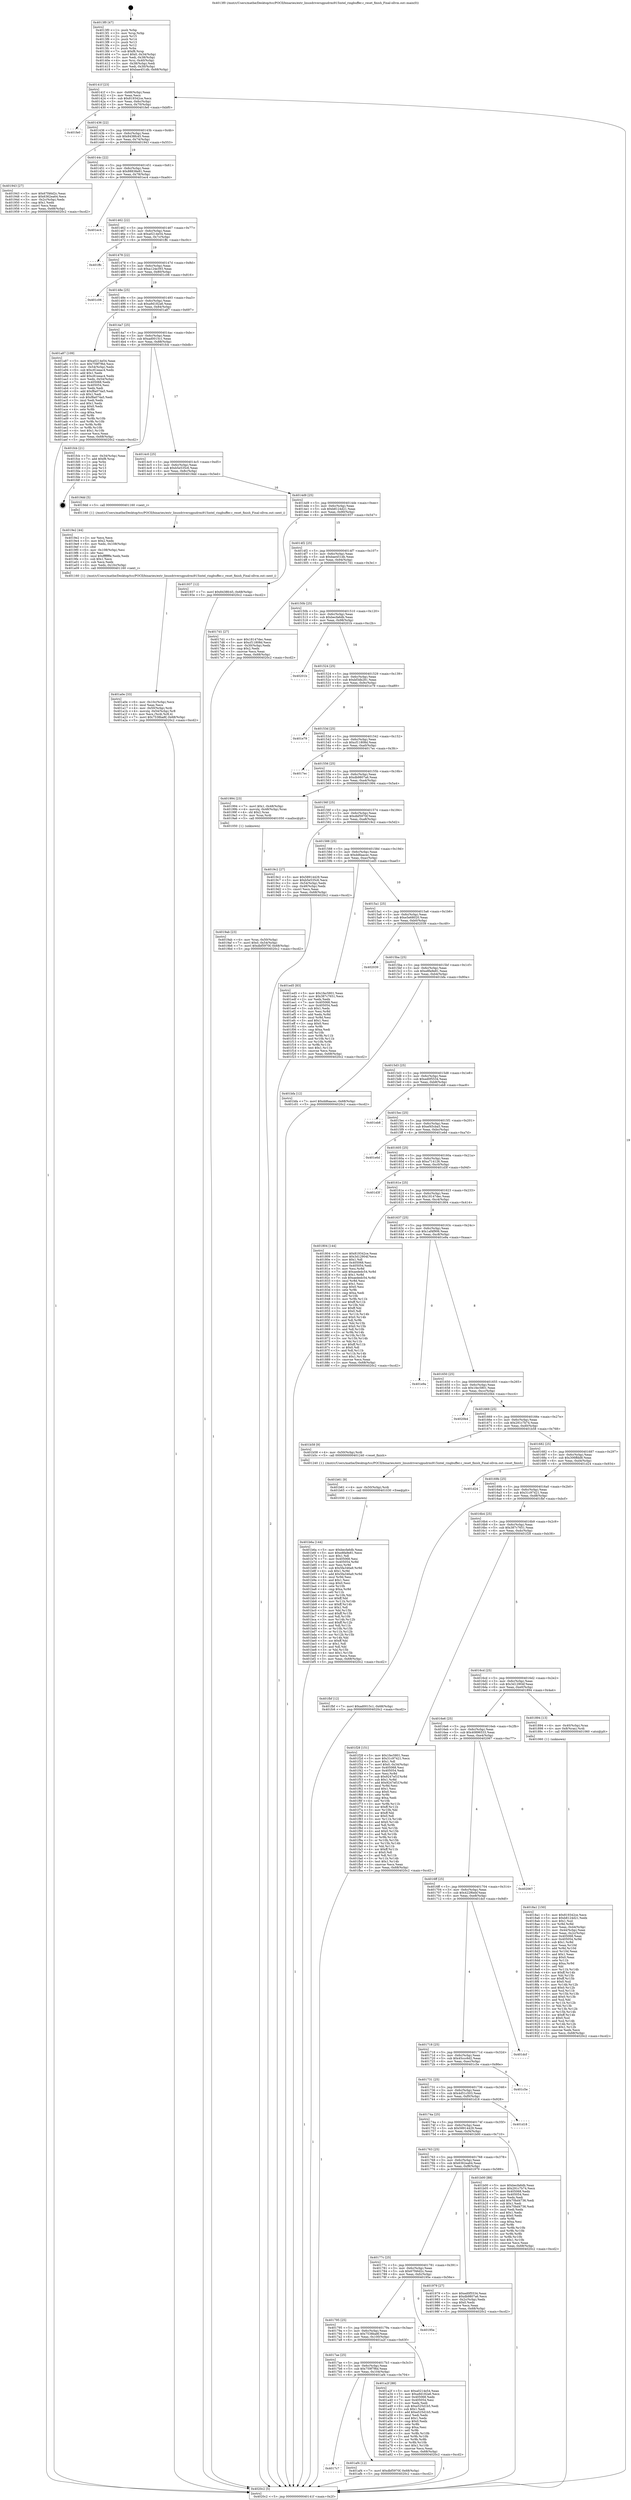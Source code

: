 digraph "0x4013f0" {
  label = "0x4013f0 (/mnt/c/Users/mathe/Desktop/tcc/POCII/binaries/extr_linuxdriversgpudrmi915intel_ringbuffer.c_reset_finish_Final-ollvm.out::main(0))"
  labelloc = "t"
  node[shape=record]

  Entry [label="",width=0.3,height=0.3,shape=circle,fillcolor=black,style=filled]
  "0x40141f" [label="{
     0x40141f [23]\l
     | [instrs]\l
     &nbsp;&nbsp;0x40141f \<+3\>: mov -0x68(%rbp),%eax\l
     &nbsp;&nbsp;0x401422 \<+2\>: mov %eax,%ecx\l
     &nbsp;&nbsp;0x401424 \<+6\>: sub $0x819342ce,%ecx\l
     &nbsp;&nbsp;0x40142a \<+3\>: mov %eax,-0x6c(%rbp)\l
     &nbsp;&nbsp;0x40142d \<+3\>: mov %ecx,-0x70(%rbp)\l
     &nbsp;&nbsp;0x401430 \<+6\>: je 0000000000401fe0 \<main+0xbf0\>\l
  }"]
  "0x401fe0" [label="{
     0x401fe0\l
  }", style=dashed]
  "0x401436" [label="{
     0x401436 [22]\l
     | [instrs]\l
     &nbsp;&nbsp;0x401436 \<+5\>: jmp 000000000040143b \<main+0x4b\>\l
     &nbsp;&nbsp;0x40143b \<+3\>: mov -0x6c(%rbp),%eax\l
     &nbsp;&nbsp;0x40143e \<+5\>: sub $0x8438fc45,%eax\l
     &nbsp;&nbsp;0x401443 \<+3\>: mov %eax,-0x74(%rbp)\l
     &nbsp;&nbsp;0x401446 \<+6\>: je 0000000000401943 \<main+0x553\>\l
  }"]
  Exit [label="",width=0.3,height=0.3,shape=circle,fillcolor=black,style=filled,peripheries=2]
  "0x401943" [label="{
     0x401943 [27]\l
     | [instrs]\l
     &nbsp;&nbsp;0x401943 \<+5\>: mov $0x67f46d2c,%eax\l
     &nbsp;&nbsp;0x401948 \<+5\>: mov $0x6362ea64,%ecx\l
     &nbsp;&nbsp;0x40194d \<+3\>: mov -0x2c(%rbp),%edx\l
     &nbsp;&nbsp;0x401950 \<+3\>: cmp $0x1,%edx\l
     &nbsp;&nbsp;0x401953 \<+3\>: cmovl %ecx,%eax\l
     &nbsp;&nbsp;0x401956 \<+3\>: mov %eax,-0x68(%rbp)\l
     &nbsp;&nbsp;0x401959 \<+5\>: jmp 00000000004020c2 \<main+0xcd2\>\l
  }"]
  "0x40144c" [label="{
     0x40144c [22]\l
     | [instrs]\l
     &nbsp;&nbsp;0x40144c \<+5\>: jmp 0000000000401451 \<main+0x61\>\l
     &nbsp;&nbsp;0x401451 \<+3\>: mov -0x6c(%rbp),%eax\l
     &nbsp;&nbsp;0x401454 \<+5\>: sub $0x88838e81,%eax\l
     &nbsp;&nbsp;0x401459 \<+3\>: mov %eax,-0x78(%rbp)\l
     &nbsp;&nbsp;0x40145c \<+6\>: je 0000000000401ec4 \<main+0xad4\>\l
  }"]
  "0x401b6a" [label="{
     0x401b6a [144]\l
     | [instrs]\l
     &nbsp;&nbsp;0x401b6a \<+5\>: mov $0xbecfa6db,%eax\l
     &nbsp;&nbsp;0x401b6f \<+5\>: mov $0xe8fa9e81,%ecx\l
     &nbsp;&nbsp;0x401b74 \<+2\>: mov $0x1,%dl\l
     &nbsp;&nbsp;0x401b76 \<+7\>: mov 0x405068,%esi\l
     &nbsp;&nbsp;0x401b7d \<+8\>: mov 0x405054,%r8d\l
     &nbsp;&nbsp;0x401b85 \<+3\>: mov %esi,%r9d\l
     &nbsp;&nbsp;0x401b88 \<+7\>: sub $0x5fa346a9,%r9d\l
     &nbsp;&nbsp;0x401b8f \<+4\>: sub $0x1,%r9d\l
     &nbsp;&nbsp;0x401b93 \<+7\>: add $0x5fa346a9,%r9d\l
     &nbsp;&nbsp;0x401b9a \<+4\>: imul %r9d,%esi\l
     &nbsp;&nbsp;0x401b9e \<+3\>: and $0x1,%esi\l
     &nbsp;&nbsp;0x401ba1 \<+3\>: cmp $0x0,%esi\l
     &nbsp;&nbsp;0x401ba4 \<+4\>: sete %r10b\l
     &nbsp;&nbsp;0x401ba8 \<+4\>: cmp $0xa,%r8d\l
     &nbsp;&nbsp;0x401bac \<+4\>: setl %r11b\l
     &nbsp;&nbsp;0x401bb0 \<+3\>: mov %r10b,%bl\l
     &nbsp;&nbsp;0x401bb3 \<+3\>: xor $0xff,%bl\l
     &nbsp;&nbsp;0x401bb6 \<+3\>: mov %r11b,%r14b\l
     &nbsp;&nbsp;0x401bb9 \<+4\>: xor $0xff,%r14b\l
     &nbsp;&nbsp;0x401bbd \<+3\>: xor $0x1,%dl\l
     &nbsp;&nbsp;0x401bc0 \<+3\>: mov %bl,%r15b\l
     &nbsp;&nbsp;0x401bc3 \<+4\>: and $0xff,%r15b\l
     &nbsp;&nbsp;0x401bc7 \<+3\>: and %dl,%r10b\l
     &nbsp;&nbsp;0x401bca \<+3\>: mov %r14b,%r12b\l
     &nbsp;&nbsp;0x401bcd \<+4\>: and $0xff,%r12b\l
     &nbsp;&nbsp;0x401bd1 \<+3\>: and %dl,%r11b\l
     &nbsp;&nbsp;0x401bd4 \<+3\>: or %r10b,%r15b\l
     &nbsp;&nbsp;0x401bd7 \<+3\>: or %r11b,%r12b\l
     &nbsp;&nbsp;0x401bda \<+3\>: xor %r12b,%r15b\l
     &nbsp;&nbsp;0x401bdd \<+3\>: or %r14b,%bl\l
     &nbsp;&nbsp;0x401be0 \<+3\>: xor $0xff,%bl\l
     &nbsp;&nbsp;0x401be3 \<+3\>: or $0x1,%dl\l
     &nbsp;&nbsp;0x401be6 \<+2\>: and %dl,%bl\l
     &nbsp;&nbsp;0x401be8 \<+3\>: or %bl,%r15b\l
     &nbsp;&nbsp;0x401beb \<+4\>: test $0x1,%r15b\l
     &nbsp;&nbsp;0x401bef \<+3\>: cmovne %ecx,%eax\l
     &nbsp;&nbsp;0x401bf2 \<+3\>: mov %eax,-0x68(%rbp)\l
     &nbsp;&nbsp;0x401bf5 \<+5\>: jmp 00000000004020c2 \<main+0xcd2\>\l
  }"]
  "0x401ec4" [label="{
     0x401ec4\l
  }", style=dashed]
  "0x401462" [label="{
     0x401462 [22]\l
     | [instrs]\l
     &nbsp;&nbsp;0x401462 \<+5\>: jmp 0000000000401467 \<main+0x77\>\l
     &nbsp;&nbsp;0x401467 \<+3\>: mov -0x6c(%rbp),%eax\l
     &nbsp;&nbsp;0x40146a \<+5\>: sub $0xa0214e54,%eax\l
     &nbsp;&nbsp;0x40146f \<+3\>: mov %eax,-0x7c(%rbp)\l
     &nbsp;&nbsp;0x401472 \<+6\>: je 0000000000401ffc \<main+0xc0c\>\l
  }"]
  "0x401b61" [label="{
     0x401b61 [9]\l
     | [instrs]\l
     &nbsp;&nbsp;0x401b61 \<+4\>: mov -0x50(%rbp),%rdi\l
     &nbsp;&nbsp;0x401b65 \<+5\>: call 0000000000401030 \<free@plt\>\l
     | [calls]\l
     &nbsp;&nbsp;0x401030 \{1\} (unknown)\l
  }"]
  "0x401ffc" [label="{
     0x401ffc\l
  }", style=dashed]
  "0x401478" [label="{
     0x401478 [22]\l
     | [instrs]\l
     &nbsp;&nbsp;0x401478 \<+5\>: jmp 000000000040147d \<main+0x8d\>\l
     &nbsp;&nbsp;0x40147d \<+3\>: mov -0x6c(%rbp),%eax\l
     &nbsp;&nbsp;0x401480 \<+5\>: sub $0xa124e393,%eax\l
     &nbsp;&nbsp;0x401485 \<+3\>: mov %eax,-0x80(%rbp)\l
     &nbsp;&nbsp;0x401488 \<+6\>: je 0000000000401c06 \<main+0x816\>\l
  }"]
  "0x4017c7" [label="{
     0x4017c7\l
  }", style=dashed]
  "0x401c06" [label="{
     0x401c06\l
  }", style=dashed]
  "0x40148e" [label="{
     0x40148e [25]\l
     | [instrs]\l
     &nbsp;&nbsp;0x40148e \<+5\>: jmp 0000000000401493 \<main+0xa3\>\l
     &nbsp;&nbsp;0x401493 \<+3\>: mov -0x6c(%rbp),%eax\l
     &nbsp;&nbsp;0x401496 \<+5\>: sub $0xa9d182a6,%eax\l
     &nbsp;&nbsp;0x40149b \<+6\>: mov %eax,-0x84(%rbp)\l
     &nbsp;&nbsp;0x4014a1 \<+6\>: je 0000000000401a87 \<main+0x697\>\l
  }"]
  "0x401af4" [label="{
     0x401af4 [12]\l
     | [instrs]\l
     &nbsp;&nbsp;0x401af4 \<+7\>: movl $0xdbf5970f,-0x68(%rbp)\l
     &nbsp;&nbsp;0x401afb \<+5\>: jmp 00000000004020c2 \<main+0xcd2\>\l
  }"]
  "0x401a87" [label="{
     0x401a87 [109]\l
     | [instrs]\l
     &nbsp;&nbsp;0x401a87 \<+5\>: mov $0xa0214e54,%eax\l
     &nbsp;&nbsp;0x401a8c \<+5\>: mov $0x759f7f6d,%ecx\l
     &nbsp;&nbsp;0x401a91 \<+3\>: mov -0x54(%rbp),%edx\l
     &nbsp;&nbsp;0x401a94 \<+6\>: sub $0xc81eeac4,%edx\l
     &nbsp;&nbsp;0x401a9a \<+3\>: add $0x1,%edx\l
     &nbsp;&nbsp;0x401a9d \<+6\>: add $0xc81eeac4,%edx\l
     &nbsp;&nbsp;0x401aa3 \<+3\>: mov %edx,-0x54(%rbp)\l
     &nbsp;&nbsp;0x401aa6 \<+7\>: mov 0x405068,%edx\l
     &nbsp;&nbsp;0x401aad \<+7\>: mov 0x405054,%esi\l
     &nbsp;&nbsp;0x401ab4 \<+2\>: mov %edx,%edi\l
     &nbsp;&nbsp;0x401ab6 \<+6\>: add $0xf8a074a5,%edi\l
     &nbsp;&nbsp;0x401abc \<+3\>: sub $0x1,%edi\l
     &nbsp;&nbsp;0x401abf \<+6\>: sub $0xf8a074a5,%edi\l
     &nbsp;&nbsp;0x401ac5 \<+3\>: imul %edi,%edx\l
     &nbsp;&nbsp;0x401ac8 \<+3\>: and $0x1,%edx\l
     &nbsp;&nbsp;0x401acb \<+3\>: cmp $0x0,%edx\l
     &nbsp;&nbsp;0x401ace \<+4\>: sete %r8b\l
     &nbsp;&nbsp;0x401ad2 \<+3\>: cmp $0xa,%esi\l
     &nbsp;&nbsp;0x401ad5 \<+4\>: setl %r9b\l
     &nbsp;&nbsp;0x401ad9 \<+3\>: mov %r8b,%r10b\l
     &nbsp;&nbsp;0x401adc \<+3\>: and %r9b,%r10b\l
     &nbsp;&nbsp;0x401adf \<+3\>: xor %r9b,%r8b\l
     &nbsp;&nbsp;0x401ae2 \<+3\>: or %r8b,%r10b\l
     &nbsp;&nbsp;0x401ae5 \<+4\>: test $0x1,%r10b\l
     &nbsp;&nbsp;0x401ae9 \<+3\>: cmovne %ecx,%eax\l
     &nbsp;&nbsp;0x401aec \<+3\>: mov %eax,-0x68(%rbp)\l
     &nbsp;&nbsp;0x401aef \<+5\>: jmp 00000000004020c2 \<main+0xcd2\>\l
  }"]
  "0x4014a7" [label="{
     0x4014a7 [25]\l
     | [instrs]\l
     &nbsp;&nbsp;0x4014a7 \<+5\>: jmp 00000000004014ac \<main+0xbc\>\l
     &nbsp;&nbsp;0x4014ac \<+3\>: mov -0x6c(%rbp),%eax\l
     &nbsp;&nbsp;0x4014af \<+5\>: sub $0xad0015c1,%eax\l
     &nbsp;&nbsp;0x4014b4 \<+6\>: mov %eax,-0x88(%rbp)\l
     &nbsp;&nbsp;0x4014ba \<+6\>: je 0000000000401fcb \<main+0xbdb\>\l
  }"]
  "0x4017ae" [label="{
     0x4017ae [25]\l
     | [instrs]\l
     &nbsp;&nbsp;0x4017ae \<+5\>: jmp 00000000004017b3 \<main+0x3c3\>\l
     &nbsp;&nbsp;0x4017b3 \<+3\>: mov -0x6c(%rbp),%eax\l
     &nbsp;&nbsp;0x4017b6 \<+5\>: sub $0x759f7f6d,%eax\l
     &nbsp;&nbsp;0x4017bb \<+6\>: mov %eax,-0x104(%rbp)\l
     &nbsp;&nbsp;0x4017c1 \<+6\>: je 0000000000401af4 \<main+0x704\>\l
  }"]
  "0x401fcb" [label="{
     0x401fcb [21]\l
     | [instrs]\l
     &nbsp;&nbsp;0x401fcb \<+3\>: mov -0x34(%rbp),%eax\l
     &nbsp;&nbsp;0x401fce \<+7\>: add $0xf8,%rsp\l
     &nbsp;&nbsp;0x401fd5 \<+1\>: pop %rbx\l
     &nbsp;&nbsp;0x401fd6 \<+2\>: pop %r12\l
     &nbsp;&nbsp;0x401fd8 \<+2\>: pop %r13\l
     &nbsp;&nbsp;0x401fda \<+2\>: pop %r14\l
     &nbsp;&nbsp;0x401fdc \<+2\>: pop %r15\l
     &nbsp;&nbsp;0x401fde \<+1\>: pop %rbp\l
     &nbsp;&nbsp;0x401fdf \<+1\>: ret\l
  }"]
  "0x4014c0" [label="{
     0x4014c0 [25]\l
     | [instrs]\l
     &nbsp;&nbsp;0x4014c0 \<+5\>: jmp 00000000004014c5 \<main+0xd5\>\l
     &nbsp;&nbsp;0x4014c5 \<+3\>: mov -0x6c(%rbp),%eax\l
     &nbsp;&nbsp;0x4014c8 \<+5\>: sub $0xb5e535c6,%eax\l
     &nbsp;&nbsp;0x4014cd \<+6\>: mov %eax,-0x8c(%rbp)\l
     &nbsp;&nbsp;0x4014d3 \<+6\>: je 00000000004019dd \<main+0x5ed\>\l
  }"]
  "0x401a2f" [label="{
     0x401a2f [88]\l
     | [instrs]\l
     &nbsp;&nbsp;0x401a2f \<+5\>: mov $0xa0214e54,%eax\l
     &nbsp;&nbsp;0x401a34 \<+5\>: mov $0xa9d182a6,%ecx\l
     &nbsp;&nbsp;0x401a39 \<+7\>: mov 0x405068,%edx\l
     &nbsp;&nbsp;0x401a40 \<+7\>: mov 0x405054,%esi\l
     &nbsp;&nbsp;0x401a47 \<+2\>: mov %edx,%edi\l
     &nbsp;&nbsp;0x401a49 \<+6\>: sub $0xe525d1b5,%edi\l
     &nbsp;&nbsp;0x401a4f \<+3\>: sub $0x1,%edi\l
     &nbsp;&nbsp;0x401a52 \<+6\>: add $0xe525d1b5,%edi\l
     &nbsp;&nbsp;0x401a58 \<+3\>: imul %edi,%edx\l
     &nbsp;&nbsp;0x401a5b \<+3\>: and $0x1,%edx\l
     &nbsp;&nbsp;0x401a5e \<+3\>: cmp $0x0,%edx\l
     &nbsp;&nbsp;0x401a61 \<+4\>: sete %r8b\l
     &nbsp;&nbsp;0x401a65 \<+3\>: cmp $0xa,%esi\l
     &nbsp;&nbsp;0x401a68 \<+4\>: setl %r9b\l
     &nbsp;&nbsp;0x401a6c \<+3\>: mov %r8b,%r10b\l
     &nbsp;&nbsp;0x401a6f \<+3\>: and %r9b,%r10b\l
     &nbsp;&nbsp;0x401a72 \<+3\>: xor %r9b,%r8b\l
     &nbsp;&nbsp;0x401a75 \<+3\>: or %r8b,%r10b\l
     &nbsp;&nbsp;0x401a78 \<+4\>: test $0x1,%r10b\l
     &nbsp;&nbsp;0x401a7c \<+3\>: cmovne %ecx,%eax\l
     &nbsp;&nbsp;0x401a7f \<+3\>: mov %eax,-0x68(%rbp)\l
     &nbsp;&nbsp;0x401a82 \<+5\>: jmp 00000000004020c2 \<main+0xcd2\>\l
  }"]
  "0x4019dd" [label="{
     0x4019dd [5]\l
     | [instrs]\l
     &nbsp;&nbsp;0x4019dd \<+5\>: call 0000000000401160 \<next_i\>\l
     | [calls]\l
     &nbsp;&nbsp;0x401160 \{1\} (/mnt/c/Users/mathe/Desktop/tcc/POCII/binaries/extr_linuxdriversgpudrmi915intel_ringbuffer.c_reset_finish_Final-ollvm.out::next_i)\l
  }"]
  "0x4014d9" [label="{
     0x4014d9 [25]\l
     | [instrs]\l
     &nbsp;&nbsp;0x4014d9 \<+5\>: jmp 00000000004014de \<main+0xee\>\l
     &nbsp;&nbsp;0x4014de \<+3\>: mov -0x6c(%rbp),%eax\l
     &nbsp;&nbsp;0x4014e1 \<+5\>: sub $0xb8124d21,%eax\l
     &nbsp;&nbsp;0x4014e6 \<+6\>: mov %eax,-0x90(%rbp)\l
     &nbsp;&nbsp;0x4014ec \<+6\>: je 0000000000401937 \<main+0x547\>\l
  }"]
  "0x401795" [label="{
     0x401795 [25]\l
     | [instrs]\l
     &nbsp;&nbsp;0x401795 \<+5\>: jmp 000000000040179a \<main+0x3aa\>\l
     &nbsp;&nbsp;0x40179a \<+3\>: mov -0x6c(%rbp),%eax\l
     &nbsp;&nbsp;0x40179d \<+5\>: sub $0x7538ba8f,%eax\l
     &nbsp;&nbsp;0x4017a2 \<+6\>: mov %eax,-0x100(%rbp)\l
     &nbsp;&nbsp;0x4017a8 \<+6\>: je 0000000000401a2f \<main+0x63f\>\l
  }"]
  "0x401937" [label="{
     0x401937 [12]\l
     | [instrs]\l
     &nbsp;&nbsp;0x401937 \<+7\>: movl $0x8438fc45,-0x68(%rbp)\l
     &nbsp;&nbsp;0x40193e \<+5\>: jmp 00000000004020c2 \<main+0xcd2\>\l
  }"]
  "0x4014f2" [label="{
     0x4014f2 [25]\l
     | [instrs]\l
     &nbsp;&nbsp;0x4014f2 \<+5\>: jmp 00000000004014f7 \<main+0x107\>\l
     &nbsp;&nbsp;0x4014f7 \<+3\>: mov -0x6c(%rbp),%eax\l
     &nbsp;&nbsp;0x4014fa \<+5\>: sub $0xbae451db,%eax\l
     &nbsp;&nbsp;0x4014ff \<+6\>: mov %eax,-0x94(%rbp)\l
     &nbsp;&nbsp;0x401505 \<+6\>: je 00000000004017d1 \<main+0x3e1\>\l
  }"]
  "0x40195e" [label="{
     0x40195e\l
  }", style=dashed]
  "0x4017d1" [label="{
     0x4017d1 [27]\l
     | [instrs]\l
     &nbsp;&nbsp;0x4017d1 \<+5\>: mov $0x18147dec,%eax\l
     &nbsp;&nbsp;0x4017d6 \<+5\>: mov $0xcf11808d,%ecx\l
     &nbsp;&nbsp;0x4017db \<+3\>: mov -0x30(%rbp),%edx\l
     &nbsp;&nbsp;0x4017de \<+3\>: cmp $0x2,%edx\l
     &nbsp;&nbsp;0x4017e1 \<+3\>: cmovne %ecx,%eax\l
     &nbsp;&nbsp;0x4017e4 \<+3\>: mov %eax,-0x68(%rbp)\l
     &nbsp;&nbsp;0x4017e7 \<+5\>: jmp 00000000004020c2 \<main+0xcd2\>\l
  }"]
  "0x40150b" [label="{
     0x40150b [25]\l
     | [instrs]\l
     &nbsp;&nbsp;0x40150b \<+5\>: jmp 0000000000401510 \<main+0x120\>\l
     &nbsp;&nbsp;0x401510 \<+3\>: mov -0x6c(%rbp),%eax\l
     &nbsp;&nbsp;0x401513 \<+5\>: sub $0xbecfa6db,%eax\l
     &nbsp;&nbsp;0x401518 \<+6\>: mov %eax,-0x98(%rbp)\l
     &nbsp;&nbsp;0x40151e \<+6\>: je 000000000040201b \<main+0xc2b\>\l
  }"]
  "0x4020c2" [label="{
     0x4020c2 [5]\l
     | [instrs]\l
     &nbsp;&nbsp;0x4020c2 \<+5\>: jmp 000000000040141f \<main+0x2f\>\l
  }"]
  "0x4013f0" [label="{
     0x4013f0 [47]\l
     | [instrs]\l
     &nbsp;&nbsp;0x4013f0 \<+1\>: push %rbp\l
     &nbsp;&nbsp;0x4013f1 \<+3\>: mov %rsp,%rbp\l
     &nbsp;&nbsp;0x4013f4 \<+2\>: push %r15\l
     &nbsp;&nbsp;0x4013f6 \<+2\>: push %r14\l
     &nbsp;&nbsp;0x4013f8 \<+2\>: push %r13\l
     &nbsp;&nbsp;0x4013fa \<+2\>: push %r12\l
     &nbsp;&nbsp;0x4013fc \<+1\>: push %rbx\l
     &nbsp;&nbsp;0x4013fd \<+7\>: sub $0xf8,%rsp\l
     &nbsp;&nbsp;0x401404 \<+7\>: movl $0x0,-0x34(%rbp)\l
     &nbsp;&nbsp;0x40140b \<+3\>: mov %edi,-0x38(%rbp)\l
     &nbsp;&nbsp;0x40140e \<+4\>: mov %rsi,-0x40(%rbp)\l
     &nbsp;&nbsp;0x401412 \<+3\>: mov -0x38(%rbp),%edi\l
     &nbsp;&nbsp;0x401415 \<+3\>: mov %edi,-0x30(%rbp)\l
     &nbsp;&nbsp;0x401418 \<+7\>: movl $0xbae451db,-0x68(%rbp)\l
  }"]
  "0x401a0e" [label="{
     0x401a0e [33]\l
     | [instrs]\l
     &nbsp;&nbsp;0x401a0e \<+6\>: mov -0x10c(%rbp),%ecx\l
     &nbsp;&nbsp;0x401a14 \<+3\>: imul %eax,%ecx\l
     &nbsp;&nbsp;0x401a17 \<+4\>: mov -0x50(%rbp),%rdi\l
     &nbsp;&nbsp;0x401a1b \<+4\>: movslq -0x54(%rbp),%r8\l
     &nbsp;&nbsp;0x401a1f \<+4\>: mov %ecx,(%rdi,%r8,4)\l
     &nbsp;&nbsp;0x401a23 \<+7\>: movl $0x7538ba8f,-0x68(%rbp)\l
     &nbsp;&nbsp;0x401a2a \<+5\>: jmp 00000000004020c2 \<main+0xcd2\>\l
  }"]
  "0x40201b" [label="{
     0x40201b\l
  }", style=dashed]
  "0x401524" [label="{
     0x401524 [25]\l
     | [instrs]\l
     &nbsp;&nbsp;0x401524 \<+5\>: jmp 0000000000401529 \<main+0x139\>\l
     &nbsp;&nbsp;0x401529 \<+3\>: mov -0x6c(%rbp),%eax\l
     &nbsp;&nbsp;0x40152c \<+5\>: sub $0xbf3db281,%eax\l
     &nbsp;&nbsp;0x401531 \<+6\>: mov %eax,-0x9c(%rbp)\l
     &nbsp;&nbsp;0x401537 \<+6\>: je 0000000000401e79 \<main+0xa89\>\l
  }"]
  "0x4019e2" [label="{
     0x4019e2 [44]\l
     | [instrs]\l
     &nbsp;&nbsp;0x4019e2 \<+2\>: xor %ecx,%ecx\l
     &nbsp;&nbsp;0x4019e4 \<+5\>: mov $0x2,%edx\l
     &nbsp;&nbsp;0x4019e9 \<+6\>: mov %edx,-0x108(%rbp)\l
     &nbsp;&nbsp;0x4019ef \<+1\>: cltd\l
     &nbsp;&nbsp;0x4019f0 \<+6\>: mov -0x108(%rbp),%esi\l
     &nbsp;&nbsp;0x4019f6 \<+2\>: idiv %esi\l
     &nbsp;&nbsp;0x4019f8 \<+6\>: imul $0xfffffffe,%edx,%edx\l
     &nbsp;&nbsp;0x4019fe \<+3\>: sub $0x1,%ecx\l
     &nbsp;&nbsp;0x401a01 \<+2\>: sub %ecx,%edx\l
     &nbsp;&nbsp;0x401a03 \<+6\>: mov %edx,-0x10c(%rbp)\l
     &nbsp;&nbsp;0x401a09 \<+5\>: call 0000000000401160 \<next_i\>\l
     | [calls]\l
     &nbsp;&nbsp;0x401160 \{1\} (/mnt/c/Users/mathe/Desktop/tcc/POCII/binaries/extr_linuxdriversgpudrmi915intel_ringbuffer.c_reset_finish_Final-ollvm.out::next_i)\l
  }"]
  "0x401e79" [label="{
     0x401e79\l
  }", style=dashed]
  "0x40153d" [label="{
     0x40153d [25]\l
     | [instrs]\l
     &nbsp;&nbsp;0x40153d \<+5\>: jmp 0000000000401542 \<main+0x152\>\l
     &nbsp;&nbsp;0x401542 \<+3\>: mov -0x6c(%rbp),%eax\l
     &nbsp;&nbsp;0x401545 \<+5\>: sub $0xcf11808d,%eax\l
     &nbsp;&nbsp;0x40154a \<+6\>: mov %eax,-0xa0(%rbp)\l
     &nbsp;&nbsp;0x401550 \<+6\>: je 00000000004017ec \<main+0x3fc\>\l
  }"]
  "0x4019ab" [label="{
     0x4019ab [23]\l
     | [instrs]\l
     &nbsp;&nbsp;0x4019ab \<+4\>: mov %rax,-0x50(%rbp)\l
     &nbsp;&nbsp;0x4019af \<+7\>: movl $0x0,-0x54(%rbp)\l
     &nbsp;&nbsp;0x4019b6 \<+7\>: movl $0xdbf5970f,-0x68(%rbp)\l
     &nbsp;&nbsp;0x4019bd \<+5\>: jmp 00000000004020c2 \<main+0xcd2\>\l
  }"]
  "0x4017ec" [label="{
     0x4017ec\l
  }", style=dashed]
  "0x401556" [label="{
     0x401556 [25]\l
     | [instrs]\l
     &nbsp;&nbsp;0x401556 \<+5\>: jmp 000000000040155b \<main+0x16b\>\l
     &nbsp;&nbsp;0x40155b \<+3\>: mov -0x6c(%rbp),%eax\l
     &nbsp;&nbsp;0x40155e \<+5\>: sub $0xdb9807a6,%eax\l
     &nbsp;&nbsp;0x401563 \<+6\>: mov %eax,-0xa4(%rbp)\l
     &nbsp;&nbsp;0x401569 \<+6\>: je 0000000000401994 \<main+0x5a4\>\l
  }"]
  "0x40177c" [label="{
     0x40177c [25]\l
     | [instrs]\l
     &nbsp;&nbsp;0x40177c \<+5\>: jmp 0000000000401781 \<main+0x391\>\l
     &nbsp;&nbsp;0x401781 \<+3\>: mov -0x6c(%rbp),%eax\l
     &nbsp;&nbsp;0x401784 \<+5\>: sub $0x67f46d2c,%eax\l
     &nbsp;&nbsp;0x401789 \<+6\>: mov %eax,-0xfc(%rbp)\l
     &nbsp;&nbsp;0x40178f \<+6\>: je 000000000040195e \<main+0x56e\>\l
  }"]
  "0x401994" [label="{
     0x401994 [23]\l
     | [instrs]\l
     &nbsp;&nbsp;0x401994 \<+7\>: movl $0x1,-0x48(%rbp)\l
     &nbsp;&nbsp;0x40199b \<+4\>: movslq -0x48(%rbp),%rax\l
     &nbsp;&nbsp;0x40199f \<+4\>: shl $0x2,%rax\l
     &nbsp;&nbsp;0x4019a3 \<+3\>: mov %rax,%rdi\l
     &nbsp;&nbsp;0x4019a6 \<+5\>: call 0000000000401050 \<malloc@plt\>\l
     | [calls]\l
     &nbsp;&nbsp;0x401050 \{1\} (unknown)\l
  }"]
  "0x40156f" [label="{
     0x40156f [25]\l
     | [instrs]\l
     &nbsp;&nbsp;0x40156f \<+5\>: jmp 0000000000401574 \<main+0x184\>\l
     &nbsp;&nbsp;0x401574 \<+3\>: mov -0x6c(%rbp),%eax\l
     &nbsp;&nbsp;0x401577 \<+5\>: sub $0xdbf5970f,%eax\l
     &nbsp;&nbsp;0x40157c \<+6\>: mov %eax,-0xa8(%rbp)\l
     &nbsp;&nbsp;0x401582 \<+6\>: je 00000000004019c2 \<main+0x5d2\>\l
  }"]
  "0x401979" [label="{
     0x401979 [27]\l
     | [instrs]\l
     &nbsp;&nbsp;0x401979 \<+5\>: mov $0xed0f5534,%eax\l
     &nbsp;&nbsp;0x40197e \<+5\>: mov $0xdb9807a6,%ecx\l
     &nbsp;&nbsp;0x401983 \<+3\>: mov -0x2c(%rbp),%edx\l
     &nbsp;&nbsp;0x401986 \<+3\>: cmp $0x0,%edx\l
     &nbsp;&nbsp;0x401989 \<+3\>: cmove %ecx,%eax\l
     &nbsp;&nbsp;0x40198c \<+3\>: mov %eax,-0x68(%rbp)\l
     &nbsp;&nbsp;0x40198f \<+5\>: jmp 00000000004020c2 \<main+0xcd2\>\l
  }"]
  "0x4019c2" [label="{
     0x4019c2 [27]\l
     | [instrs]\l
     &nbsp;&nbsp;0x4019c2 \<+5\>: mov $0x58914429,%eax\l
     &nbsp;&nbsp;0x4019c7 \<+5\>: mov $0xb5e535c6,%ecx\l
     &nbsp;&nbsp;0x4019cc \<+3\>: mov -0x54(%rbp),%edx\l
     &nbsp;&nbsp;0x4019cf \<+3\>: cmp -0x48(%rbp),%edx\l
     &nbsp;&nbsp;0x4019d2 \<+3\>: cmovl %ecx,%eax\l
     &nbsp;&nbsp;0x4019d5 \<+3\>: mov %eax,-0x68(%rbp)\l
     &nbsp;&nbsp;0x4019d8 \<+5\>: jmp 00000000004020c2 \<main+0xcd2\>\l
  }"]
  "0x401588" [label="{
     0x401588 [25]\l
     | [instrs]\l
     &nbsp;&nbsp;0x401588 \<+5\>: jmp 000000000040158d \<main+0x19d\>\l
     &nbsp;&nbsp;0x40158d \<+3\>: mov -0x6c(%rbp),%eax\l
     &nbsp;&nbsp;0x401590 \<+5\>: sub $0xdd6aacec,%eax\l
     &nbsp;&nbsp;0x401595 \<+6\>: mov %eax,-0xac(%rbp)\l
     &nbsp;&nbsp;0x40159b \<+6\>: je 0000000000401ed5 \<main+0xae5\>\l
  }"]
  "0x401763" [label="{
     0x401763 [25]\l
     | [instrs]\l
     &nbsp;&nbsp;0x401763 \<+5\>: jmp 0000000000401768 \<main+0x378\>\l
     &nbsp;&nbsp;0x401768 \<+3\>: mov -0x6c(%rbp),%eax\l
     &nbsp;&nbsp;0x40176b \<+5\>: sub $0x6362ea64,%eax\l
     &nbsp;&nbsp;0x401770 \<+6\>: mov %eax,-0xf8(%rbp)\l
     &nbsp;&nbsp;0x401776 \<+6\>: je 0000000000401979 \<main+0x589\>\l
  }"]
  "0x401ed5" [label="{
     0x401ed5 [83]\l
     | [instrs]\l
     &nbsp;&nbsp;0x401ed5 \<+5\>: mov $0x1fec5801,%eax\l
     &nbsp;&nbsp;0x401eda \<+5\>: mov $0x387c7651,%ecx\l
     &nbsp;&nbsp;0x401edf \<+2\>: xor %edx,%edx\l
     &nbsp;&nbsp;0x401ee1 \<+7\>: mov 0x405068,%esi\l
     &nbsp;&nbsp;0x401ee8 \<+7\>: mov 0x405054,%edi\l
     &nbsp;&nbsp;0x401eef \<+3\>: sub $0x1,%edx\l
     &nbsp;&nbsp;0x401ef2 \<+3\>: mov %esi,%r8d\l
     &nbsp;&nbsp;0x401ef5 \<+3\>: add %edx,%r8d\l
     &nbsp;&nbsp;0x401ef8 \<+4\>: imul %r8d,%esi\l
     &nbsp;&nbsp;0x401efc \<+3\>: and $0x1,%esi\l
     &nbsp;&nbsp;0x401eff \<+3\>: cmp $0x0,%esi\l
     &nbsp;&nbsp;0x401f02 \<+4\>: sete %r9b\l
     &nbsp;&nbsp;0x401f06 \<+3\>: cmp $0xa,%edi\l
     &nbsp;&nbsp;0x401f09 \<+4\>: setl %r10b\l
     &nbsp;&nbsp;0x401f0d \<+3\>: mov %r9b,%r11b\l
     &nbsp;&nbsp;0x401f10 \<+3\>: and %r10b,%r11b\l
     &nbsp;&nbsp;0x401f13 \<+3\>: xor %r10b,%r9b\l
     &nbsp;&nbsp;0x401f16 \<+3\>: or %r9b,%r11b\l
     &nbsp;&nbsp;0x401f19 \<+4\>: test $0x1,%r11b\l
     &nbsp;&nbsp;0x401f1d \<+3\>: cmovne %ecx,%eax\l
     &nbsp;&nbsp;0x401f20 \<+3\>: mov %eax,-0x68(%rbp)\l
     &nbsp;&nbsp;0x401f23 \<+5\>: jmp 00000000004020c2 \<main+0xcd2\>\l
  }"]
  "0x4015a1" [label="{
     0x4015a1 [25]\l
     | [instrs]\l
     &nbsp;&nbsp;0x4015a1 \<+5\>: jmp 00000000004015a6 \<main+0x1b6\>\l
     &nbsp;&nbsp;0x4015a6 \<+3\>: mov -0x6c(%rbp),%eax\l
     &nbsp;&nbsp;0x4015a9 \<+5\>: sub $0xe5e68020,%eax\l
     &nbsp;&nbsp;0x4015ae \<+6\>: mov %eax,-0xb0(%rbp)\l
     &nbsp;&nbsp;0x4015b4 \<+6\>: je 0000000000402039 \<main+0xc49\>\l
  }"]
  "0x401b00" [label="{
     0x401b00 [88]\l
     | [instrs]\l
     &nbsp;&nbsp;0x401b00 \<+5\>: mov $0xbecfa6db,%eax\l
     &nbsp;&nbsp;0x401b05 \<+5\>: mov $0x291c7b74,%ecx\l
     &nbsp;&nbsp;0x401b0a \<+7\>: mov 0x405068,%edx\l
     &nbsp;&nbsp;0x401b11 \<+7\>: mov 0x405054,%esi\l
     &nbsp;&nbsp;0x401b18 \<+2\>: mov %edx,%edi\l
     &nbsp;&nbsp;0x401b1a \<+6\>: add $0x70bd4736,%edi\l
     &nbsp;&nbsp;0x401b20 \<+3\>: sub $0x1,%edi\l
     &nbsp;&nbsp;0x401b23 \<+6\>: sub $0x70bd4736,%edi\l
     &nbsp;&nbsp;0x401b29 \<+3\>: imul %edi,%edx\l
     &nbsp;&nbsp;0x401b2c \<+3\>: and $0x1,%edx\l
     &nbsp;&nbsp;0x401b2f \<+3\>: cmp $0x0,%edx\l
     &nbsp;&nbsp;0x401b32 \<+4\>: sete %r8b\l
     &nbsp;&nbsp;0x401b36 \<+3\>: cmp $0xa,%esi\l
     &nbsp;&nbsp;0x401b39 \<+4\>: setl %r9b\l
     &nbsp;&nbsp;0x401b3d \<+3\>: mov %r8b,%r10b\l
     &nbsp;&nbsp;0x401b40 \<+3\>: and %r9b,%r10b\l
     &nbsp;&nbsp;0x401b43 \<+3\>: xor %r9b,%r8b\l
     &nbsp;&nbsp;0x401b46 \<+3\>: or %r8b,%r10b\l
     &nbsp;&nbsp;0x401b49 \<+4\>: test $0x1,%r10b\l
     &nbsp;&nbsp;0x401b4d \<+3\>: cmovne %ecx,%eax\l
     &nbsp;&nbsp;0x401b50 \<+3\>: mov %eax,-0x68(%rbp)\l
     &nbsp;&nbsp;0x401b53 \<+5\>: jmp 00000000004020c2 \<main+0xcd2\>\l
  }"]
  "0x402039" [label="{
     0x402039\l
  }", style=dashed]
  "0x4015ba" [label="{
     0x4015ba [25]\l
     | [instrs]\l
     &nbsp;&nbsp;0x4015ba \<+5\>: jmp 00000000004015bf \<main+0x1cf\>\l
     &nbsp;&nbsp;0x4015bf \<+3\>: mov -0x6c(%rbp),%eax\l
     &nbsp;&nbsp;0x4015c2 \<+5\>: sub $0xe8fa9e81,%eax\l
     &nbsp;&nbsp;0x4015c7 \<+6\>: mov %eax,-0xb4(%rbp)\l
     &nbsp;&nbsp;0x4015cd \<+6\>: je 0000000000401bfa \<main+0x80a\>\l
  }"]
  "0x40174a" [label="{
     0x40174a [25]\l
     | [instrs]\l
     &nbsp;&nbsp;0x40174a \<+5\>: jmp 000000000040174f \<main+0x35f\>\l
     &nbsp;&nbsp;0x40174f \<+3\>: mov -0x6c(%rbp),%eax\l
     &nbsp;&nbsp;0x401752 \<+5\>: sub $0x58914429,%eax\l
     &nbsp;&nbsp;0x401757 \<+6\>: mov %eax,-0xf4(%rbp)\l
     &nbsp;&nbsp;0x40175d \<+6\>: je 0000000000401b00 \<main+0x710\>\l
  }"]
  "0x401bfa" [label="{
     0x401bfa [12]\l
     | [instrs]\l
     &nbsp;&nbsp;0x401bfa \<+7\>: movl $0xdd6aacec,-0x68(%rbp)\l
     &nbsp;&nbsp;0x401c01 \<+5\>: jmp 00000000004020c2 \<main+0xcd2\>\l
  }"]
  "0x4015d3" [label="{
     0x4015d3 [25]\l
     | [instrs]\l
     &nbsp;&nbsp;0x4015d3 \<+5\>: jmp 00000000004015d8 \<main+0x1e8\>\l
     &nbsp;&nbsp;0x4015d8 \<+3\>: mov -0x6c(%rbp),%eax\l
     &nbsp;&nbsp;0x4015db \<+5\>: sub $0xed0f5534,%eax\l
     &nbsp;&nbsp;0x4015e0 \<+6\>: mov %eax,-0xb8(%rbp)\l
     &nbsp;&nbsp;0x4015e6 \<+6\>: je 0000000000401eb8 \<main+0xac8\>\l
  }"]
  "0x401d18" [label="{
     0x401d18\l
  }", style=dashed]
  "0x401eb8" [label="{
     0x401eb8\l
  }", style=dashed]
  "0x4015ec" [label="{
     0x4015ec [25]\l
     | [instrs]\l
     &nbsp;&nbsp;0x4015ec \<+5\>: jmp 00000000004015f1 \<main+0x201\>\l
     &nbsp;&nbsp;0x4015f1 \<+3\>: mov -0x6c(%rbp),%eax\l
     &nbsp;&nbsp;0x4015f4 \<+5\>: sub $0xef45cba5,%eax\l
     &nbsp;&nbsp;0x4015f9 \<+6\>: mov %eax,-0xbc(%rbp)\l
     &nbsp;&nbsp;0x4015ff \<+6\>: je 0000000000401e6d \<main+0xa7d\>\l
  }"]
  "0x401731" [label="{
     0x401731 [25]\l
     | [instrs]\l
     &nbsp;&nbsp;0x401731 \<+5\>: jmp 0000000000401736 \<main+0x346\>\l
     &nbsp;&nbsp;0x401736 \<+3\>: mov -0x6c(%rbp),%eax\l
     &nbsp;&nbsp;0x401739 \<+5\>: sub $0x4d51c503,%eax\l
     &nbsp;&nbsp;0x40173e \<+6\>: mov %eax,-0xf0(%rbp)\l
     &nbsp;&nbsp;0x401744 \<+6\>: je 0000000000401d18 \<main+0x928\>\l
  }"]
  "0x401e6d" [label="{
     0x401e6d\l
  }", style=dashed]
  "0x401605" [label="{
     0x401605 [25]\l
     | [instrs]\l
     &nbsp;&nbsp;0x401605 \<+5\>: jmp 000000000040160a \<main+0x21a\>\l
     &nbsp;&nbsp;0x40160a \<+3\>: mov -0x6c(%rbp),%eax\l
     &nbsp;&nbsp;0x40160d \<+5\>: sub $0xa714126,%eax\l
     &nbsp;&nbsp;0x401612 \<+6\>: mov %eax,-0xc0(%rbp)\l
     &nbsp;&nbsp;0x401618 \<+6\>: je 0000000000401d3f \<main+0x94f\>\l
  }"]
  "0x401c5e" [label="{
     0x401c5e\l
  }", style=dashed]
  "0x401d3f" [label="{
     0x401d3f\l
  }", style=dashed]
  "0x40161e" [label="{
     0x40161e [25]\l
     | [instrs]\l
     &nbsp;&nbsp;0x40161e \<+5\>: jmp 0000000000401623 \<main+0x233\>\l
     &nbsp;&nbsp;0x401623 \<+3\>: mov -0x6c(%rbp),%eax\l
     &nbsp;&nbsp;0x401626 \<+5\>: sub $0x18147dec,%eax\l
     &nbsp;&nbsp;0x40162b \<+6\>: mov %eax,-0xc4(%rbp)\l
     &nbsp;&nbsp;0x401631 \<+6\>: je 0000000000401804 \<main+0x414\>\l
  }"]
  "0x401718" [label="{
     0x401718 [25]\l
     | [instrs]\l
     &nbsp;&nbsp;0x401718 \<+5\>: jmp 000000000040171d \<main+0x32d\>\l
     &nbsp;&nbsp;0x40171d \<+3\>: mov -0x6c(%rbp),%eax\l
     &nbsp;&nbsp;0x401720 \<+5\>: sub $0x45ccc6d2,%eax\l
     &nbsp;&nbsp;0x401725 \<+6\>: mov %eax,-0xec(%rbp)\l
     &nbsp;&nbsp;0x40172b \<+6\>: je 0000000000401c5e \<main+0x86e\>\l
  }"]
  "0x401804" [label="{
     0x401804 [144]\l
     | [instrs]\l
     &nbsp;&nbsp;0x401804 \<+5\>: mov $0x819342ce,%eax\l
     &nbsp;&nbsp;0x401809 \<+5\>: mov $0x3d12904f,%ecx\l
     &nbsp;&nbsp;0x40180e \<+2\>: mov $0x1,%dl\l
     &nbsp;&nbsp;0x401810 \<+7\>: mov 0x405068,%esi\l
     &nbsp;&nbsp;0x401817 \<+7\>: mov 0x405054,%edi\l
     &nbsp;&nbsp;0x40181e \<+3\>: mov %esi,%r8d\l
     &nbsp;&nbsp;0x401821 \<+7\>: add $0xaededc54,%r8d\l
     &nbsp;&nbsp;0x401828 \<+4\>: sub $0x1,%r8d\l
     &nbsp;&nbsp;0x40182c \<+7\>: sub $0xaededc54,%r8d\l
     &nbsp;&nbsp;0x401833 \<+4\>: imul %r8d,%esi\l
     &nbsp;&nbsp;0x401837 \<+3\>: and $0x1,%esi\l
     &nbsp;&nbsp;0x40183a \<+3\>: cmp $0x0,%esi\l
     &nbsp;&nbsp;0x40183d \<+4\>: sete %r9b\l
     &nbsp;&nbsp;0x401841 \<+3\>: cmp $0xa,%edi\l
     &nbsp;&nbsp;0x401844 \<+4\>: setl %r10b\l
     &nbsp;&nbsp;0x401848 \<+3\>: mov %r9b,%r11b\l
     &nbsp;&nbsp;0x40184b \<+4\>: xor $0xff,%r11b\l
     &nbsp;&nbsp;0x40184f \<+3\>: mov %r10b,%bl\l
     &nbsp;&nbsp;0x401852 \<+3\>: xor $0xff,%bl\l
     &nbsp;&nbsp;0x401855 \<+3\>: xor $0x0,%dl\l
     &nbsp;&nbsp;0x401858 \<+3\>: mov %r11b,%r14b\l
     &nbsp;&nbsp;0x40185b \<+4\>: and $0x0,%r14b\l
     &nbsp;&nbsp;0x40185f \<+3\>: and %dl,%r9b\l
     &nbsp;&nbsp;0x401862 \<+3\>: mov %bl,%r15b\l
     &nbsp;&nbsp;0x401865 \<+4\>: and $0x0,%r15b\l
     &nbsp;&nbsp;0x401869 \<+3\>: and %dl,%r10b\l
     &nbsp;&nbsp;0x40186c \<+3\>: or %r9b,%r14b\l
     &nbsp;&nbsp;0x40186f \<+3\>: or %r10b,%r15b\l
     &nbsp;&nbsp;0x401872 \<+3\>: xor %r15b,%r14b\l
     &nbsp;&nbsp;0x401875 \<+3\>: or %bl,%r11b\l
     &nbsp;&nbsp;0x401878 \<+4\>: xor $0xff,%r11b\l
     &nbsp;&nbsp;0x40187c \<+3\>: or $0x0,%dl\l
     &nbsp;&nbsp;0x40187f \<+3\>: and %dl,%r11b\l
     &nbsp;&nbsp;0x401882 \<+3\>: or %r11b,%r14b\l
     &nbsp;&nbsp;0x401885 \<+4\>: test $0x1,%r14b\l
     &nbsp;&nbsp;0x401889 \<+3\>: cmovne %ecx,%eax\l
     &nbsp;&nbsp;0x40188c \<+3\>: mov %eax,-0x68(%rbp)\l
     &nbsp;&nbsp;0x40188f \<+5\>: jmp 00000000004020c2 \<main+0xcd2\>\l
  }"]
  "0x401637" [label="{
     0x401637 [25]\l
     | [instrs]\l
     &nbsp;&nbsp;0x401637 \<+5\>: jmp 000000000040163c \<main+0x24c\>\l
     &nbsp;&nbsp;0x40163c \<+3\>: mov -0x6c(%rbp),%eax\l
     &nbsp;&nbsp;0x40163f \<+5\>: sub $0x1af4f906,%eax\l
     &nbsp;&nbsp;0x401644 \<+6\>: mov %eax,-0xc8(%rbp)\l
     &nbsp;&nbsp;0x40164a \<+6\>: je 0000000000401e9a \<main+0xaaa\>\l
  }"]
  "0x401dcf" [label="{
     0x401dcf\l
  }", style=dashed]
  "0x401e9a" [label="{
     0x401e9a\l
  }", style=dashed]
  "0x401650" [label="{
     0x401650 [25]\l
     | [instrs]\l
     &nbsp;&nbsp;0x401650 \<+5\>: jmp 0000000000401655 \<main+0x265\>\l
     &nbsp;&nbsp;0x401655 \<+3\>: mov -0x6c(%rbp),%eax\l
     &nbsp;&nbsp;0x401658 \<+5\>: sub $0x1fec5801,%eax\l
     &nbsp;&nbsp;0x40165d \<+6\>: mov %eax,-0xcc(%rbp)\l
     &nbsp;&nbsp;0x401663 \<+6\>: je 00000000004020b4 \<main+0xcc4\>\l
  }"]
  "0x4016ff" [label="{
     0x4016ff [25]\l
     | [instrs]\l
     &nbsp;&nbsp;0x4016ff \<+5\>: jmp 0000000000401704 \<main+0x314\>\l
     &nbsp;&nbsp;0x401704 \<+3\>: mov -0x6c(%rbp),%eax\l
     &nbsp;&nbsp;0x401707 \<+5\>: sub $0x422f6ebf,%eax\l
     &nbsp;&nbsp;0x40170c \<+6\>: mov %eax,-0xe8(%rbp)\l
     &nbsp;&nbsp;0x401712 \<+6\>: je 0000000000401dcf \<main+0x9df\>\l
  }"]
  "0x4020b4" [label="{
     0x4020b4\l
  }", style=dashed]
  "0x401669" [label="{
     0x401669 [25]\l
     | [instrs]\l
     &nbsp;&nbsp;0x401669 \<+5\>: jmp 000000000040166e \<main+0x27e\>\l
     &nbsp;&nbsp;0x40166e \<+3\>: mov -0x6c(%rbp),%eax\l
     &nbsp;&nbsp;0x401671 \<+5\>: sub $0x291c7b74,%eax\l
     &nbsp;&nbsp;0x401676 \<+6\>: mov %eax,-0xd0(%rbp)\l
     &nbsp;&nbsp;0x40167c \<+6\>: je 0000000000401b58 \<main+0x768\>\l
  }"]
  "0x402067" [label="{
     0x402067\l
  }", style=dashed]
  "0x401b58" [label="{
     0x401b58 [9]\l
     | [instrs]\l
     &nbsp;&nbsp;0x401b58 \<+4\>: mov -0x50(%rbp),%rdi\l
     &nbsp;&nbsp;0x401b5c \<+5\>: call 0000000000401240 \<reset_finish\>\l
     | [calls]\l
     &nbsp;&nbsp;0x401240 \{1\} (/mnt/c/Users/mathe/Desktop/tcc/POCII/binaries/extr_linuxdriversgpudrmi915intel_ringbuffer.c_reset_finish_Final-ollvm.out::reset_finish)\l
  }"]
  "0x401682" [label="{
     0x401682 [25]\l
     | [instrs]\l
     &nbsp;&nbsp;0x401682 \<+5\>: jmp 0000000000401687 \<main+0x297\>\l
     &nbsp;&nbsp;0x401687 \<+3\>: mov -0x6c(%rbp),%eax\l
     &nbsp;&nbsp;0x40168a \<+5\>: sub $0x306ffdd8,%eax\l
     &nbsp;&nbsp;0x40168f \<+6\>: mov %eax,-0xd4(%rbp)\l
     &nbsp;&nbsp;0x401695 \<+6\>: je 0000000000401d24 \<main+0x934\>\l
  }"]
  "0x4018a1" [label="{
     0x4018a1 [150]\l
     | [instrs]\l
     &nbsp;&nbsp;0x4018a1 \<+5\>: mov $0x819342ce,%ecx\l
     &nbsp;&nbsp;0x4018a6 \<+5\>: mov $0xb8124d21,%edx\l
     &nbsp;&nbsp;0x4018ab \<+3\>: mov $0x1,%sil\l
     &nbsp;&nbsp;0x4018ae \<+3\>: xor %r8d,%r8d\l
     &nbsp;&nbsp;0x4018b1 \<+3\>: mov %eax,-0x44(%rbp)\l
     &nbsp;&nbsp;0x4018b4 \<+3\>: mov -0x44(%rbp),%eax\l
     &nbsp;&nbsp;0x4018b7 \<+3\>: mov %eax,-0x2c(%rbp)\l
     &nbsp;&nbsp;0x4018ba \<+7\>: mov 0x405068,%eax\l
     &nbsp;&nbsp;0x4018c1 \<+8\>: mov 0x405054,%r9d\l
     &nbsp;&nbsp;0x4018c9 \<+4\>: sub $0x1,%r8d\l
     &nbsp;&nbsp;0x4018cd \<+3\>: mov %eax,%r10d\l
     &nbsp;&nbsp;0x4018d0 \<+3\>: add %r8d,%r10d\l
     &nbsp;&nbsp;0x4018d3 \<+4\>: imul %r10d,%eax\l
     &nbsp;&nbsp;0x4018d7 \<+3\>: and $0x1,%eax\l
     &nbsp;&nbsp;0x4018da \<+3\>: cmp $0x0,%eax\l
     &nbsp;&nbsp;0x4018dd \<+4\>: sete %r11b\l
     &nbsp;&nbsp;0x4018e1 \<+4\>: cmp $0xa,%r9d\l
     &nbsp;&nbsp;0x4018e5 \<+3\>: setl %bl\l
     &nbsp;&nbsp;0x4018e8 \<+3\>: mov %r11b,%r14b\l
     &nbsp;&nbsp;0x4018eb \<+4\>: xor $0xff,%r14b\l
     &nbsp;&nbsp;0x4018ef \<+3\>: mov %bl,%r15b\l
     &nbsp;&nbsp;0x4018f2 \<+4\>: xor $0xff,%r15b\l
     &nbsp;&nbsp;0x4018f6 \<+4\>: xor $0x0,%sil\l
     &nbsp;&nbsp;0x4018fa \<+3\>: mov %r14b,%r12b\l
     &nbsp;&nbsp;0x4018fd \<+4\>: and $0x0,%r12b\l
     &nbsp;&nbsp;0x401901 \<+3\>: and %sil,%r11b\l
     &nbsp;&nbsp;0x401904 \<+3\>: mov %r15b,%r13b\l
     &nbsp;&nbsp;0x401907 \<+4\>: and $0x0,%r13b\l
     &nbsp;&nbsp;0x40190b \<+3\>: and %sil,%bl\l
     &nbsp;&nbsp;0x40190e \<+3\>: or %r11b,%r12b\l
     &nbsp;&nbsp;0x401911 \<+3\>: or %bl,%r13b\l
     &nbsp;&nbsp;0x401914 \<+3\>: xor %r13b,%r12b\l
     &nbsp;&nbsp;0x401917 \<+3\>: or %r15b,%r14b\l
     &nbsp;&nbsp;0x40191a \<+4\>: xor $0xff,%r14b\l
     &nbsp;&nbsp;0x40191e \<+4\>: or $0x0,%sil\l
     &nbsp;&nbsp;0x401922 \<+3\>: and %sil,%r14b\l
     &nbsp;&nbsp;0x401925 \<+3\>: or %r14b,%r12b\l
     &nbsp;&nbsp;0x401928 \<+4\>: test $0x1,%r12b\l
     &nbsp;&nbsp;0x40192c \<+3\>: cmovne %edx,%ecx\l
     &nbsp;&nbsp;0x40192f \<+3\>: mov %ecx,-0x68(%rbp)\l
     &nbsp;&nbsp;0x401932 \<+5\>: jmp 00000000004020c2 \<main+0xcd2\>\l
  }"]
  "0x401d24" [label="{
     0x401d24\l
  }", style=dashed]
  "0x40169b" [label="{
     0x40169b [25]\l
     | [instrs]\l
     &nbsp;&nbsp;0x40169b \<+5\>: jmp 00000000004016a0 \<main+0x2b0\>\l
     &nbsp;&nbsp;0x4016a0 \<+3\>: mov -0x6c(%rbp),%eax\l
     &nbsp;&nbsp;0x4016a3 \<+5\>: sub $0x31c97421,%eax\l
     &nbsp;&nbsp;0x4016a8 \<+6\>: mov %eax,-0xd8(%rbp)\l
     &nbsp;&nbsp;0x4016ae \<+6\>: je 0000000000401fbf \<main+0xbcf\>\l
  }"]
  "0x4016e6" [label="{
     0x4016e6 [25]\l
     | [instrs]\l
     &nbsp;&nbsp;0x4016e6 \<+5\>: jmp 00000000004016eb \<main+0x2fb\>\l
     &nbsp;&nbsp;0x4016eb \<+3\>: mov -0x6c(%rbp),%eax\l
     &nbsp;&nbsp;0x4016ee \<+5\>: sub $0x40896533,%eax\l
     &nbsp;&nbsp;0x4016f3 \<+6\>: mov %eax,-0xe4(%rbp)\l
     &nbsp;&nbsp;0x4016f9 \<+6\>: je 0000000000402067 \<main+0xc77\>\l
  }"]
  "0x401fbf" [label="{
     0x401fbf [12]\l
     | [instrs]\l
     &nbsp;&nbsp;0x401fbf \<+7\>: movl $0xad0015c1,-0x68(%rbp)\l
     &nbsp;&nbsp;0x401fc6 \<+5\>: jmp 00000000004020c2 \<main+0xcd2\>\l
  }"]
  "0x4016b4" [label="{
     0x4016b4 [25]\l
     | [instrs]\l
     &nbsp;&nbsp;0x4016b4 \<+5\>: jmp 00000000004016b9 \<main+0x2c9\>\l
     &nbsp;&nbsp;0x4016b9 \<+3\>: mov -0x6c(%rbp),%eax\l
     &nbsp;&nbsp;0x4016bc \<+5\>: sub $0x387c7651,%eax\l
     &nbsp;&nbsp;0x4016c1 \<+6\>: mov %eax,-0xdc(%rbp)\l
     &nbsp;&nbsp;0x4016c7 \<+6\>: je 0000000000401f28 \<main+0xb38\>\l
  }"]
  "0x401894" [label="{
     0x401894 [13]\l
     | [instrs]\l
     &nbsp;&nbsp;0x401894 \<+4\>: mov -0x40(%rbp),%rax\l
     &nbsp;&nbsp;0x401898 \<+4\>: mov 0x8(%rax),%rdi\l
     &nbsp;&nbsp;0x40189c \<+5\>: call 0000000000401060 \<atoi@plt\>\l
     | [calls]\l
     &nbsp;&nbsp;0x401060 \{1\} (unknown)\l
  }"]
  "0x401f28" [label="{
     0x401f28 [151]\l
     | [instrs]\l
     &nbsp;&nbsp;0x401f28 \<+5\>: mov $0x1fec5801,%eax\l
     &nbsp;&nbsp;0x401f2d \<+5\>: mov $0x31c97421,%ecx\l
     &nbsp;&nbsp;0x401f32 \<+2\>: mov $0x1,%dl\l
     &nbsp;&nbsp;0x401f34 \<+7\>: movl $0x0,-0x34(%rbp)\l
     &nbsp;&nbsp;0x401f3b \<+7\>: mov 0x405068,%esi\l
     &nbsp;&nbsp;0x401f42 \<+7\>: mov 0x405054,%edi\l
     &nbsp;&nbsp;0x401f49 \<+3\>: mov %esi,%r8d\l
     &nbsp;&nbsp;0x401f4c \<+7\>: sub $0x9247ef1f,%r8d\l
     &nbsp;&nbsp;0x401f53 \<+4\>: sub $0x1,%r8d\l
     &nbsp;&nbsp;0x401f57 \<+7\>: add $0x9247ef1f,%r8d\l
     &nbsp;&nbsp;0x401f5e \<+4\>: imul %r8d,%esi\l
     &nbsp;&nbsp;0x401f62 \<+3\>: and $0x1,%esi\l
     &nbsp;&nbsp;0x401f65 \<+3\>: cmp $0x0,%esi\l
     &nbsp;&nbsp;0x401f68 \<+4\>: sete %r9b\l
     &nbsp;&nbsp;0x401f6c \<+3\>: cmp $0xa,%edi\l
     &nbsp;&nbsp;0x401f6f \<+4\>: setl %r10b\l
     &nbsp;&nbsp;0x401f73 \<+3\>: mov %r9b,%r11b\l
     &nbsp;&nbsp;0x401f76 \<+4\>: xor $0xff,%r11b\l
     &nbsp;&nbsp;0x401f7a \<+3\>: mov %r10b,%bl\l
     &nbsp;&nbsp;0x401f7d \<+3\>: xor $0xff,%bl\l
     &nbsp;&nbsp;0x401f80 \<+3\>: xor $0x0,%dl\l
     &nbsp;&nbsp;0x401f83 \<+3\>: mov %r11b,%r14b\l
     &nbsp;&nbsp;0x401f86 \<+4\>: and $0x0,%r14b\l
     &nbsp;&nbsp;0x401f8a \<+3\>: and %dl,%r9b\l
     &nbsp;&nbsp;0x401f8d \<+3\>: mov %bl,%r15b\l
     &nbsp;&nbsp;0x401f90 \<+4\>: and $0x0,%r15b\l
     &nbsp;&nbsp;0x401f94 \<+3\>: and %dl,%r10b\l
     &nbsp;&nbsp;0x401f97 \<+3\>: or %r9b,%r14b\l
     &nbsp;&nbsp;0x401f9a \<+3\>: or %r10b,%r15b\l
     &nbsp;&nbsp;0x401f9d \<+3\>: xor %r15b,%r14b\l
     &nbsp;&nbsp;0x401fa0 \<+3\>: or %bl,%r11b\l
     &nbsp;&nbsp;0x401fa3 \<+4\>: xor $0xff,%r11b\l
     &nbsp;&nbsp;0x401fa7 \<+3\>: or $0x0,%dl\l
     &nbsp;&nbsp;0x401faa \<+3\>: and %dl,%r11b\l
     &nbsp;&nbsp;0x401fad \<+3\>: or %r11b,%r14b\l
     &nbsp;&nbsp;0x401fb0 \<+4\>: test $0x1,%r14b\l
     &nbsp;&nbsp;0x401fb4 \<+3\>: cmovne %ecx,%eax\l
     &nbsp;&nbsp;0x401fb7 \<+3\>: mov %eax,-0x68(%rbp)\l
     &nbsp;&nbsp;0x401fba \<+5\>: jmp 00000000004020c2 \<main+0xcd2\>\l
  }"]
  "0x4016cd" [label="{
     0x4016cd [25]\l
     | [instrs]\l
     &nbsp;&nbsp;0x4016cd \<+5\>: jmp 00000000004016d2 \<main+0x2e2\>\l
     &nbsp;&nbsp;0x4016d2 \<+3\>: mov -0x6c(%rbp),%eax\l
     &nbsp;&nbsp;0x4016d5 \<+5\>: sub $0x3d12904f,%eax\l
     &nbsp;&nbsp;0x4016da \<+6\>: mov %eax,-0xe0(%rbp)\l
     &nbsp;&nbsp;0x4016e0 \<+6\>: je 0000000000401894 \<main+0x4a4\>\l
  }"]
  Entry -> "0x4013f0" [label=" 1"]
  "0x40141f" -> "0x401fe0" [label=" 0"]
  "0x40141f" -> "0x401436" [label=" 20"]
  "0x401fcb" -> Exit [label=" 1"]
  "0x401436" -> "0x401943" [label=" 1"]
  "0x401436" -> "0x40144c" [label=" 19"]
  "0x401fbf" -> "0x4020c2" [label=" 1"]
  "0x40144c" -> "0x401ec4" [label=" 0"]
  "0x40144c" -> "0x401462" [label=" 19"]
  "0x401f28" -> "0x4020c2" [label=" 1"]
  "0x401462" -> "0x401ffc" [label=" 0"]
  "0x401462" -> "0x401478" [label=" 19"]
  "0x401ed5" -> "0x4020c2" [label=" 1"]
  "0x401478" -> "0x401c06" [label=" 0"]
  "0x401478" -> "0x40148e" [label=" 19"]
  "0x401bfa" -> "0x4020c2" [label=" 1"]
  "0x40148e" -> "0x401a87" [label=" 1"]
  "0x40148e" -> "0x4014a7" [label=" 18"]
  "0x401b6a" -> "0x4020c2" [label=" 1"]
  "0x4014a7" -> "0x401fcb" [label=" 1"]
  "0x4014a7" -> "0x4014c0" [label=" 17"]
  "0x401b58" -> "0x401b61" [label=" 1"]
  "0x4014c0" -> "0x4019dd" [label=" 1"]
  "0x4014c0" -> "0x4014d9" [label=" 16"]
  "0x401b00" -> "0x4020c2" [label=" 1"]
  "0x4014d9" -> "0x401937" [label=" 1"]
  "0x4014d9" -> "0x4014f2" [label=" 15"]
  "0x4017ae" -> "0x4017c7" [label=" 0"]
  "0x4014f2" -> "0x4017d1" [label=" 1"]
  "0x4014f2" -> "0x40150b" [label=" 14"]
  "0x4017d1" -> "0x4020c2" [label=" 1"]
  "0x4013f0" -> "0x40141f" [label=" 1"]
  "0x4020c2" -> "0x40141f" [label=" 19"]
  "0x4017ae" -> "0x401af4" [label=" 1"]
  "0x40150b" -> "0x40201b" [label=" 0"]
  "0x40150b" -> "0x401524" [label=" 14"]
  "0x401a87" -> "0x4020c2" [label=" 1"]
  "0x401524" -> "0x401e79" [label=" 0"]
  "0x401524" -> "0x40153d" [label=" 14"]
  "0x401a2f" -> "0x4020c2" [label=" 1"]
  "0x40153d" -> "0x4017ec" [label=" 0"]
  "0x40153d" -> "0x401556" [label=" 14"]
  "0x401795" -> "0x4017ae" [label=" 1"]
  "0x401556" -> "0x401994" [label=" 1"]
  "0x401556" -> "0x40156f" [label=" 13"]
  "0x401795" -> "0x401a2f" [label=" 1"]
  "0x40156f" -> "0x4019c2" [label=" 2"]
  "0x40156f" -> "0x401588" [label=" 11"]
  "0x401af4" -> "0x4020c2" [label=" 1"]
  "0x401588" -> "0x401ed5" [label=" 1"]
  "0x401588" -> "0x4015a1" [label=" 10"]
  "0x40177c" -> "0x40195e" [label=" 0"]
  "0x4015a1" -> "0x402039" [label=" 0"]
  "0x4015a1" -> "0x4015ba" [label=" 10"]
  "0x401b61" -> "0x401b6a" [label=" 1"]
  "0x4015ba" -> "0x401bfa" [label=" 1"]
  "0x4015ba" -> "0x4015d3" [label=" 9"]
  "0x4019e2" -> "0x401a0e" [label=" 1"]
  "0x4015d3" -> "0x401eb8" [label=" 0"]
  "0x4015d3" -> "0x4015ec" [label=" 9"]
  "0x4019dd" -> "0x4019e2" [label=" 1"]
  "0x4015ec" -> "0x401e6d" [label=" 0"]
  "0x4015ec" -> "0x401605" [label=" 9"]
  "0x4019ab" -> "0x4020c2" [label=" 1"]
  "0x401605" -> "0x401d3f" [label=" 0"]
  "0x401605" -> "0x40161e" [label=" 9"]
  "0x401994" -> "0x4019ab" [label=" 1"]
  "0x40161e" -> "0x401804" [label=" 1"]
  "0x40161e" -> "0x401637" [label=" 8"]
  "0x401804" -> "0x4020c2" [label=" 1"]
  "0x401763" -> "0x40177c" [label=" 2"]
  "0x401637" -> "0x401e9a" [label=" 0"]
  "0x401637" -> "0x401650" [label=" 8"]
  "0x401763" -> "0x401979" [label=" 1"]
  "0x401650" -> "0x4020b4" [label=" 0"]
  "0x401650" -> "0x401669" [label=" 8"]
  "0x40174a" -> "0x401763" [label=" 3"]
  "0x401669" -> "0x401b58" [label=" 1"]
  "0x401669" -> "0x401682" [label=" 7"]
  "0x40174a" -> "0x401b00" [label=" 1"]
  "0x401682" -> "0x401d24" [label=" 0"]
  "0x401682" -> "0x40169b" [label=" 7"]
  "0x401731" -> "0x40174a" [label=" 4"]
  "0x40169b" -> "0x401fbf" [label=" 1"]
  "0x40169b" -> "0x4016b4" [label=" 6"]
  "0x401731" -> "0x401d18" [label=" 0"]
  "0x4016b4" -> "0x401f28" [label=" 1"]
  "0x4016b4" -> "0x4016cd" [label=" 5"]
  "0x4019c2" -> "0x4020c2" [label=" 2"]
  "0x4016cd" -> "0x401894" [label=" 1"]
  "0x4016cd" -> "0x4016e6" [label=" 4"]
  "0x401894" -> "0x4018a1" [label=" 1"]
  "0x4018a1" -> "0x4020c2" [label=" 1"]
  "0x401937" -> "0x4020c2" [label=" 1"]
  "0x401943" -> "0x4020c2" [label=" 1"]
  "0x401a0e" -> "0x4020c2" [label=" 1"]
  "0x4016e6" -> "0x402067" [label=" 0"]
  "0x4016e6" -> "0x4016ff" [label=" 4"]
  "0x40177c" -> "0x401795" [label=" 2"]
  "0x4016ff" -> "0x401dcf" [label=" 0"]
  "0x4016ff" -> "0x401718" [label=" 4"]
  "0x401979" -> "0x4020c2" [label=" 1"]
  "0x401718" -> "0x401c5e" [label=" 0"]
  "0x401718" -> "0x401731" [label=" 4"]
}
